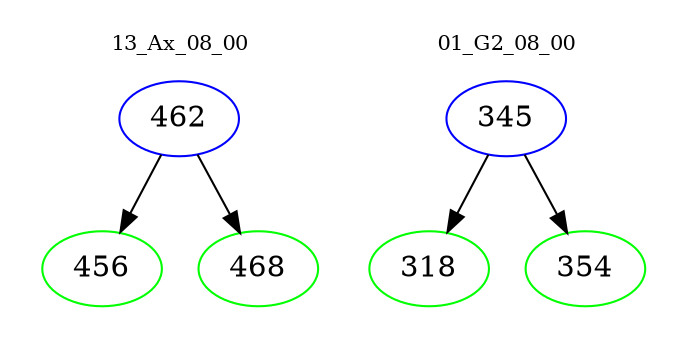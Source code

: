 digraph{
subgraph cluster_0 {
color = white
label = "13_Ax_08_00";
fontsize=10;
T0_462 [label="462", color="blue"]
T0_462 -> T0_456 [color="black"]
T0_456 [label="456", color="green"]
T0_462 -> T0_468 [color="black"]
T0_468 [label="468", color="green"]
}
subgraph cluster_1 {
color = white
label = "01_G2_08_00";
fontsize=10;
T1_345 [label="345", color="blue"]
T1_345 -> T1_318 [color="black"]
T1_318 [label="318", color="green"]
T1_345 -> T1_354 [color="black"]
T1_354 [label="354", color="green"]
}
}
